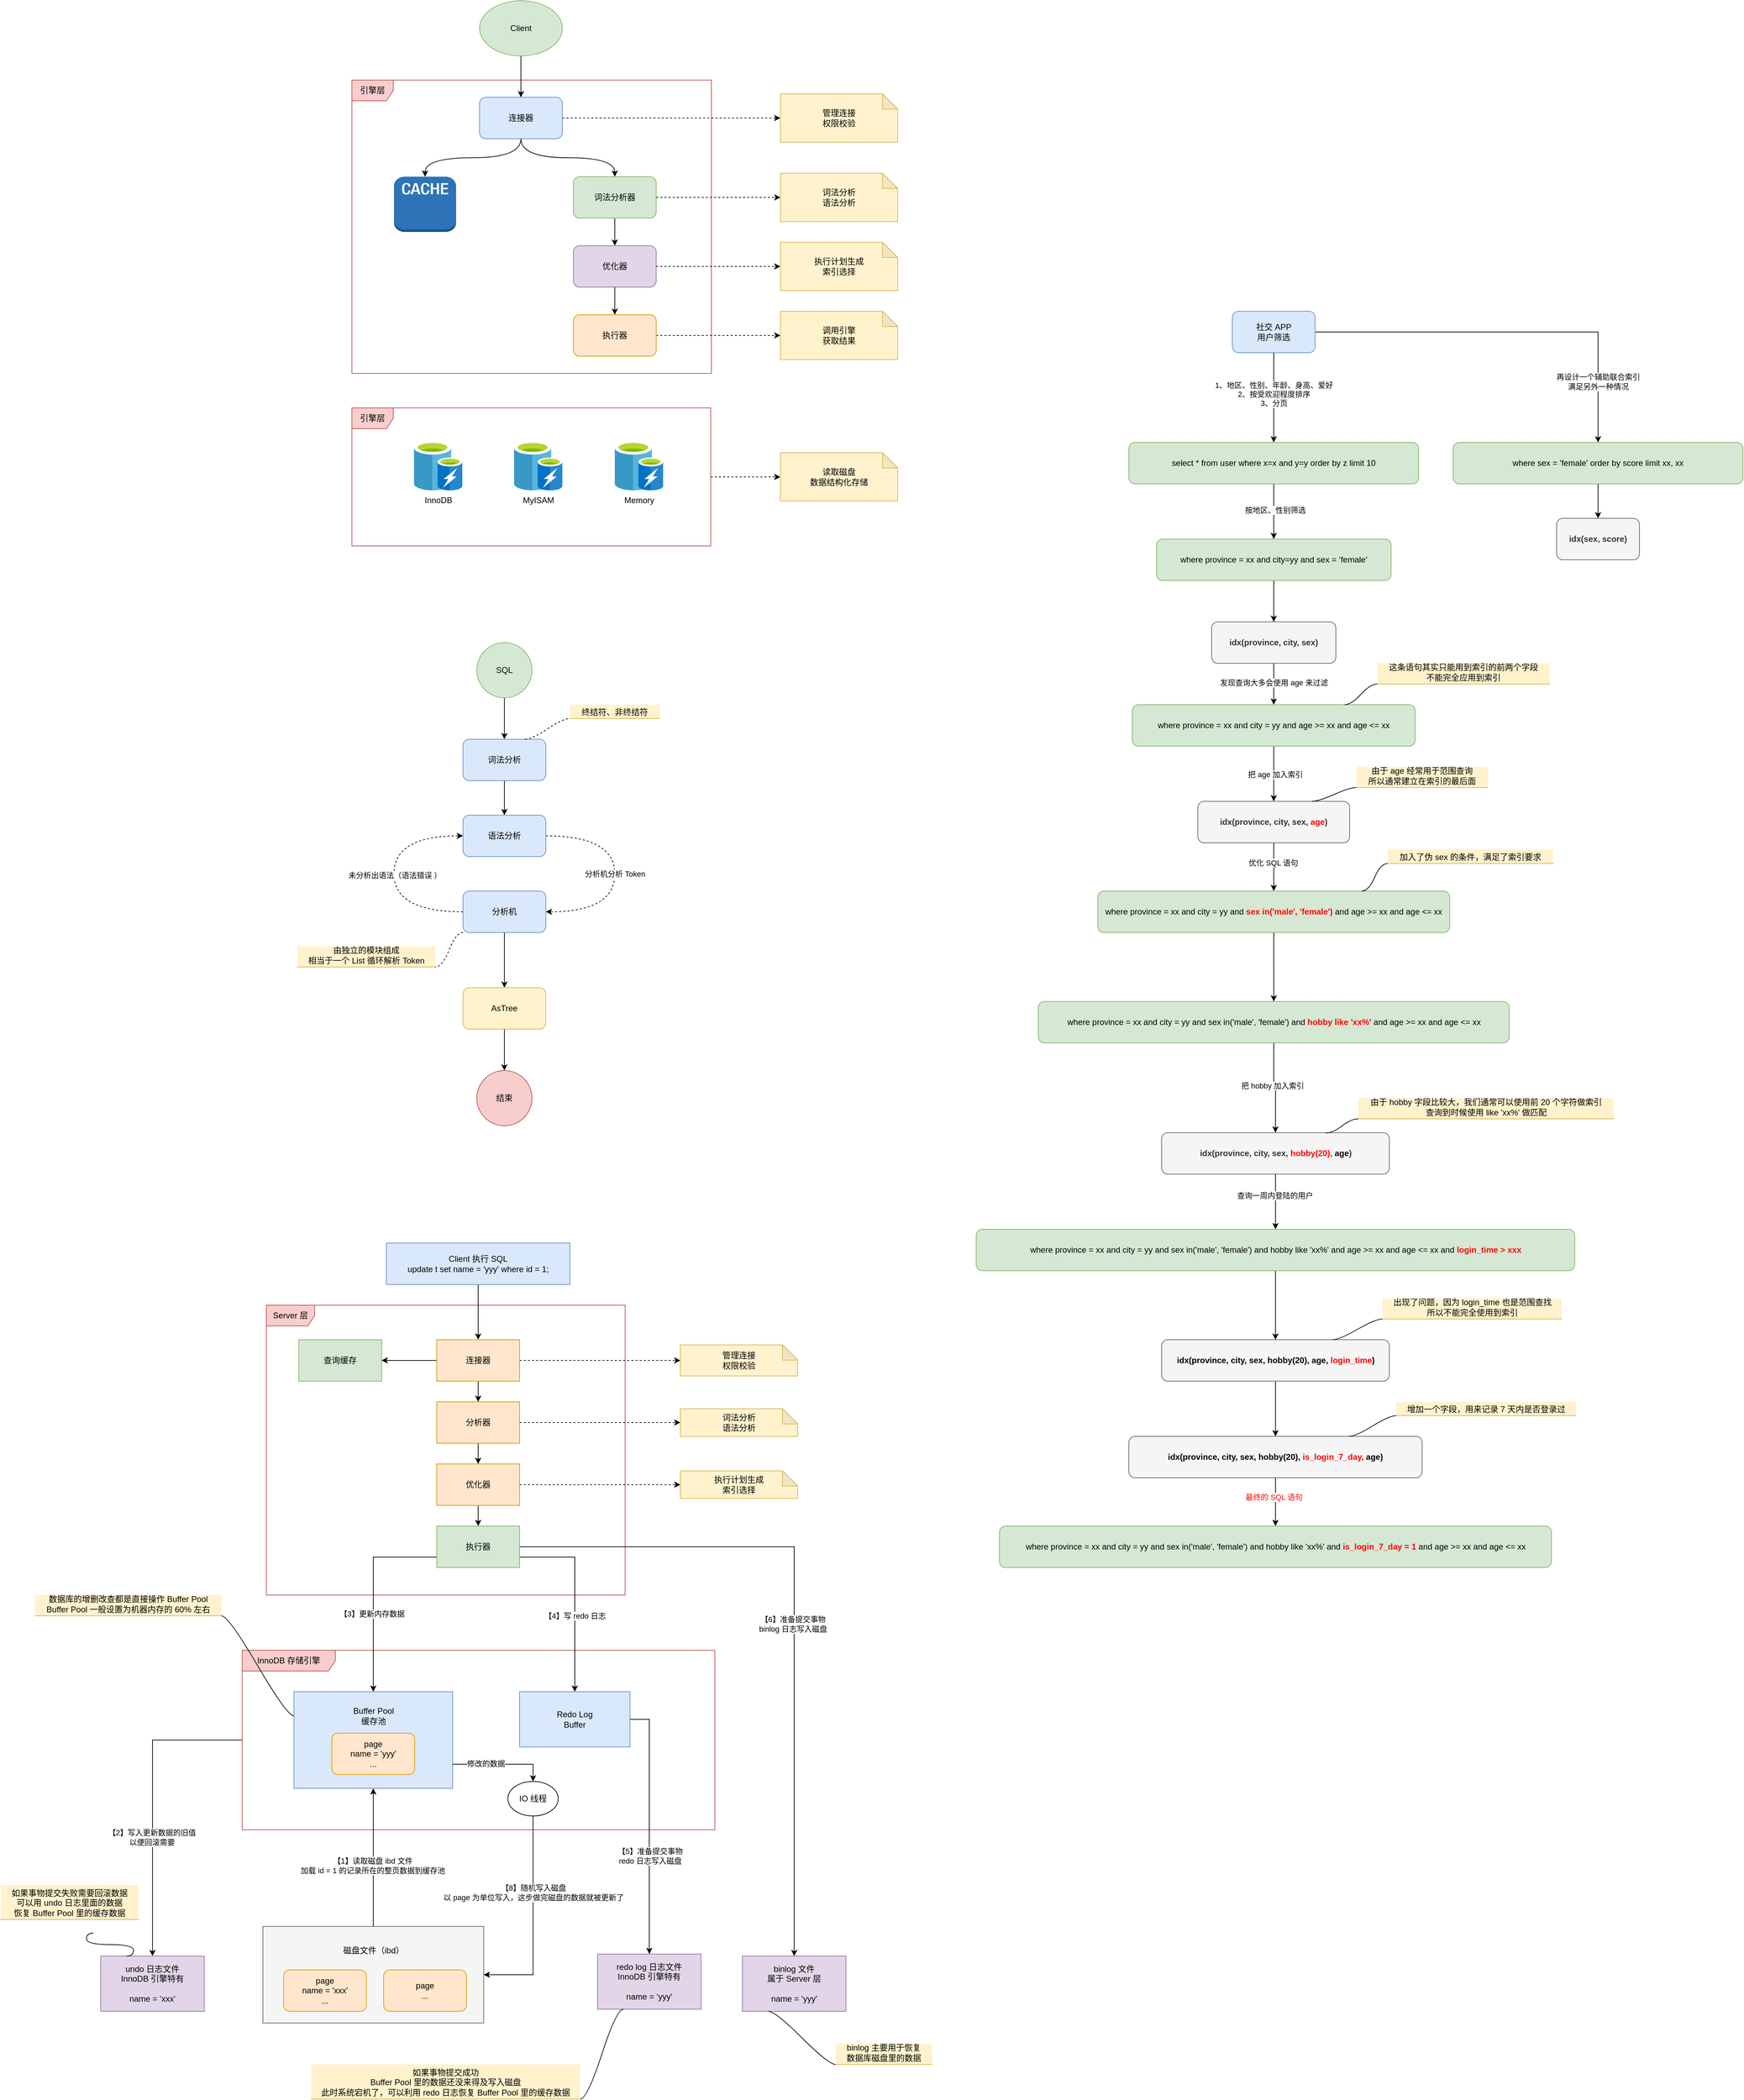 <mxfile version="18.1.1" type="github">
  <diagram id="MTFICx_JF3s-7LjDrI5j" name="Page-1">
    <mxGraphModel dx="2804" dy="1287" grid="1" gridSize="10" guides="1" tooltips="1" connect="1" arrows="1" fold="1" page="1" pageScale="1" pageWidth="827" pageHeight="1169" math="0" shadow="0">
      <root>
        <mxCell id="0" />
        <mxCell id="1" parent="0" />
        <mxCell id="FJIHUCayccTJmZpPxnte-59" style="edgeStyle=orthogonalEdgeStyle;rounded=0;orthogonalLoop=1;jettySize=auto;html=1;entryX=0.5;entryY=0;entryDx=0;entryDy=0;" edge="1" parent="1" source="FJIHUCayccTJmZpPxnte-26" target="FJIHUCayccTJmZpPxnte-58">
          <mxGeometry relative="1" as="geometry" />
        </mxCell>
        <mxCell id="FJIHUCayccTJmZpPxnte-63" value="【2】写入更新数据的旧值&lt;br&gt;以便回滚需要" style="edgeLabel;html=1;align=center;verticalAlign=middle;resizable=0;points=[];" vertex="1" connectable="0" parent="FJIHUCayccTJmZpPxnte-59">
          <mxGeometry x="0.224" y="-1" relative="1" as="geometry">
            <mxPoint as="offset" />
          </mxGeometry>
        </mxCell>
        <mxCell id="FJIHUCayccTJmZpPxnte-26" value="InnoDB 存储引擎" style="shape=umlFrame;whiteSpace=wrap;html=1;fillColor=#f8cecc;strokeColor=#b85450;swimlaneFillColor=default;width=135;height=30;" vertex="1" parent="1">
          <mxGeometry x="10" y="2460" width="685" height="260" as="geometry" />
        </mxCell>
        <mxCell id="FJIHUCayccTJmZpPxnte-12" value="Server 层" style="shape=umlFrame;whiteSpace=wrap;html=1;fillColor=#f8cecc;strokeColor=#b85450;swimlaneFillColor=default;width=70;height=30;" vertex="1" parent="1">
          <mxGeometry x="45" y="1960" width="520" height="420" as="geometry" />
        </mxCell>
        <mxCell id="ztKS8xKdU01Fj72BsQWo-20" value="引擎层" style="shape=umlFrame;whiteSpace=wrap;html=1;fillColor=#f8cecc;strokeColor=#b85450;swimlaneFillColor=default;" parent="1" vertex="1">
          <mxGeometry x="169" y="185" width="521" height="425" as="geometry" />
        </mxCell>
        <mxCell id="ztKS8xKdU01Fj72BsQWo-30" value="" style="edgeStyle=orthogonalEdgeStyle;curved=1;rounded=0;orthogonalLoop=1;jettySize=auto;html=1;dashed=1;" parent="1" source="ztKS8xKdU01Fj72BsQWo-19" target="ztKS8xKdU01Fj72BsQWo-29" edge="1">
          <mxGeometry relative="1" as="geometry" />
        </mxCell>
        <mxCell id="ztKS8xKdU01Fj72BsQWo-19" value="引擎层" style="shape=umlFrame;whiteSpace=wrap;html=1;fillColor=#f8cecc;strokeColor=#b85450;swimlaneFillColor=default;" parent="1" vertex="1">
          <mxGeometry x="169" y="660" width="520" height="200" as="geometry" />
        </mxCell>
        <mxCell id="ztKS8xKdU01Fj72BsQWo-11" style="edgeStyle=orthogonalEdgeStyle;curved=1;rounded=0;orthogonalLoop=1;jettySize=auto;html=1;exitX=0.5;exitY=1;exitDx=0;exitDy=0;entryX=0.5;entryY=0;entryDx=0;entryDy=0;" parent="1" source="ztKS8xKdU01Fj72BsQWo-1" target="ztKS8xKdU01Fj72BsQWo-10" edge="1">
          <mxGeometry relative="1" as="geometry" />
        </mxCell>
        <mxCell id="ztKS8xKdU01Fj72BsQWo-1" value="Client" style="ellipse;whiteSpace=wrap;html=1;fillColor=#d5e8d4;strokeColor=#82b366;" parent="1" vertex="1">
          <mxGeometry x="354" y="70" width="120" height="80" as="geometry" />
        </mxCell>
        <mxCell id="ztKS8xKdU01Fj72BsQWo-2" value="" style="outlineConnect=0;dashed=0;verticalLabelPosition=bottom;verticalAlign=top;align=center;html=1;shape=mxgraph.aws3.cache_node;fillColor=#2E73B8;gradientColor=none;" parent="1" vertex="1">
          <mxGeometry x="230" y="325" width="90" height="80" as="geometry" />
        </mxCell>
        <mxCell id="ztKS8xKdU01Fj72BsQWo-8" style="edgeStyle=orthogonalEdgeStyle;curved=1;rounded=0;orthogonalLoop=1;jettySize=auto;html=1;exitX=0.5;exitY=1;exitDx=0;exitDy=0;" parent="1" source="ztKS8xKdU01Fj72BsQWo-4" target="ztKS8xKdU01Fj72BsQWo-5" edge="1">
          <mxGeometry relative="1" as="geometry" />
        </mxCell>
        <mxCell id="ztKS8xKdU01Fj72BsQWo-24" style="edgeStyle=orthogonalEdgeStyle;curved=1;rounded=0;orthogonalLoop=1;jettySize=auto;html=1;exitX=1;exitY=0.5;exitDx=0;exitDy=0;dashed=1;" parent="1" source="ztKS8xKdU01Fj72BsQWo-4" target="ztKS8xKdU01Fj72BsQWo-23" edge="1">
          <mxGeometry relative="1" as="geometry" />
        </mxCell>
        <mxCell id="ztKS8xKdU01Fj72BsQWo-4" value="词法分析器" style="rounded=1;whiteSpace=wrap;html=1;fillColor=#d5e8d4;strokeColor=#82b366;" parent="1" vertex="1">
          <mxGeometry x="490" y="325" width="120" height="60" as="geometry" />
        </mxCell>
        <mxCell id="ztKS8xKdU01Fj72BsQWo-9" style="edgeStyle=orthogonalEdgeStyle;curved=1;rounded=0;orthogonalLoop=1;jettySize=auto;html=1;exitX=0.5;exitY=1;exitDx=0;exitDy=0;" parent="1" source="ztKS8xKdU01Fj72BsQWo-5" target="ztKS8xKdU01Fj72BsQWo-6" edge="1">
          <mxGeometry relative="1" as="geometry" />
        </mxCell>
        <mxCell id="ztKS8xKdU01Fj72BsQWo-26" style="edgeStyle=orthogonalEdgeStyle;curved=1;rounded=0;orthogonalLoop=1;jettySize=auto;html=1;exitX=1;exitY=0.5;exitDx=0;exitDy=0;dashed=1;" parent="1" source="ztKS8xKdU01Fj72BsQWo-5" target="ztKS8xKdU01Fj72BsQWo-25" edge="1">
          <mxGeometry relative="1" as="geometry" />
        </mxCell>
        <mxCell id="ztKS8xKdU01Fj72BsQWo-5" value="优化器" style="rounded=1;whiteSpace=wrap;html=1;fillColor=#e1d5e7;strokeColor=#9673a6;" parent="1" vertex="1">
          <mxGeometry x="490" y="425" width="120" height="60" as="geometry" />
        </mxCell>
        <mxCell id="ztKS8xKdU01Fj72BsQWo-28" style="edgeStyle=orthogonalEdgeStyle;curved=1;rounded=0;orthogonalLoop=1;jettySize=auto;html=1;exitX=1;exitY=0.5;exitDx=0;exitDy=0;entryX=0;entryY=0.5;entryDx=0;entryDy=0;entryPerimeter=0;dashed=1;" parent="1" source="ztKS8xKdU01Fj72BsQWo-6" target="ztKS8xKdU01Fj72BsQWo-27" edge="1">
          <mxGeometry relative="1" as="geometry" />
        </mxCell>
        <mxCell id="ztKS8xKdU01Fj72BsQWo-6" value="执行器" style="rounded=1;whiteSpace=wrap;html=1;fillColor=#ffe6cc;strokeColor=#d79b00;" parent="1" vertex="1">
          <mxGeometry x="490" y="525" width="120" height="60" as="geometry" />
        </mxCell>
        <mxCell id="ztKS8xKdU01Fj72BsQWo-12" style="edgeStyle=orthogonalEdgeStyle;curved=1;rounded=0;orthogonalLoop=1;jettySize=auto;html=1;exitX=0.5;exitY=1;exitDx=0;exitDy=0;" parent="1" source="ztKS8xKdU01Fj72BsQWo-10" target="ztKS8xKdU01Fj72BsQWo-2" edge="1">
          <mxGeometry relative="1" as="geometry" />
        </mxCell>
        <mxCell id="ztKS8xKdU01Fj72BsQWo-13" style="edgeStyle=orthogonalEdgeStyle;curved=1;rounded=0;orthogonalLoop=1;jettySize=auto;html=1;exitX=0.5;exitY=1;exitDx=0;exitDy=0;" parent="1" source="ztKS8xKdU01Fj72BsQWo-10" target="ztKS8xKdU01Fj72BsQWo-4" edge="1">
          <mxGeometry relative="1" as="geometry" />
        </mxCell>
        <mxCell id="ztKS8xKdU01Fj72BsQWo-22" style="edgeStyle=orthogonalEdgeStyle;curved=1;rounded=0;orthogonalLoop=1;jettySize=auto;html=1;exitX=1;exitY=0.5;exitDx=0;exitDy=0;entryX=0;entryY=0.5;entryDx=0;entryDy=0;entryPerimeter=0;dashed=1;" parent="1" source="ztKS8xKdU01Fj72BsQWo-10" target="ztKS8xKdU01Fj72BsQWo-21" edge="1">
          <mxGeometry relative="1" as="geometry" />
        </mxCell>
        <mxCell id="ztKS8xKdU01Fj72BsQWo-10" value="连接器" style="rounded=1;whiteSpace=wrap;html=1;fillColor=#dae8fc;strokeColor=#6c8ebf;" parent="1" vertex="1">
          <mxGeometry x="354" y="210" width="120" height="60" as="geometry" />
        </mxCell>
        <mxCell id="ztKS8xKdU01Fj72BsQWo-14" value="InnoDB" style="sketch=0;aspect=fixed;html=1;points=[];align=center;image;fontSize=12;image=img/lib/mscae/Cache_including_Redis.svg;" parent="1" vertex="1">
          <mxGeometry x="259" y="710" width="70" height="70" as="geometry" />
        </mxCell>
        <mxCell id="ztKS8xKdU01Fj72BsQWo-15" value="MyISAM" style="sketch=0;aspect=fixed;html=1;points=[];align=center;image;fontSize=12;image=img/lib/mscae/Cache_including_Redis.svg;" parent="1" vertex="1">
          <mxGeometry x="404" y="710" width="70" height="70" as="geometry" />
        </mxCell>
        <mxCell id="ztKS8xKdU01Fj72BsQWo-18" value="Memory" style="sketch=0;aspect=fixed;html=1;points=[];align=center;image;fontSize=12;image=img/lib/mscae/Cache_including_Redis.svg;" parent="1" vertex="1">
          <mxGeometry x="550" y="710" width="70" height="70" as="geometry" />
        </mxCell>
        <mxCell id="ztKS8xKdU01Fj72BsQWo-21" value="管理连接&lt;br&gt;权限校验" style="shape=note;whiteSpace=wrap;html=1;backgroundOutline=1;darkOpacity=0.05;fillColor=#fff2cc;strokeColor=#d6b656;size=22;" parent="1" vertex="1">
          <mxGeometry x="790" y="205" width="170" height="70" as="geometry" />
        </mxCell>
        <mxCell id="ztKS8xKdU01Fj72BsQWo-23" value="词法分析&lt;br&gt;语法分析" style="shape=note;whiteSpace=wrap;html=1;backgroundOutline=1;darkOpacity=0.05;fillColor=#fff2cc;strokeColor=#d6b656;size=22;" parent="1" vertex="1">
          <mxGeometry x="790" y="320" width="170" height="70" as="geometry" />
        </mxCell>
        <mxCell id="ztKS8xKdU01Fj72BsQWo-25" value="执行计划生成&lt;br&gt;索引选择" style="shape=note;whiteSpace=wrap;html=1;backgroundOutline=1;darkOpacity=0.05;fillColor=#fff2cc;strokeColor=#d6b656;size=22;" parent="1" vertex="1">
          <mxGeometry x="790" y="420" width="170" height="70" as="geometry" />
        </mxCell>
        <mxCell id="ztKS8xKdU01Fj72BsQWo-27" value="调用引擎&lt;br&gt;获取结果" style="shape=note;whiteSpace=wrap;html=1;backgroundOutline=1;darkOpacity=0.05;fillColor=#fff2cc;strokeColor=#d6b656;size=22;" parent="1" vertex="1">
          <mxGeometry x="790" y="520" width="170" height="70" as="geometry" />
        </mxCell>
        <mxCell id="ztKS8xKdU01Fj72BsQWo-29" value="读取磁盘&lt;br&gt;数据结构化存储" style="shape=note;whiteSpace=wrap;html=1;backgroundOutline=1;darkOpacity=0.05;fillColor=#fff2cc;strokeColor=#d6b656;size=22;" parent="1" vertex="1">
          <mxGeometry x="790" y="725" width="170" height="70" as="geometry" />
        </mxCell>
        <mxCell id="ztKS8xKdU01Fj72BsQWo-33" style="edgeStyle=orthogonalEdgeStyle;curved=1;rounded=0;orthogonalLoop=1;jettySize=auto;html=1;exitX=0.5;exitY=1;exitDx=0;exitDy=0;entryX=0.5;entryY=0;entryDx=0;entryDy=0;" parent="1" source="ztKS8xKdU01Fj72BsQWo-31" target="ztKS8xKdU01Fj72BsQWo-32" edge="1">
          <mxGeometry relative="1" as="geometry" />
        </mxCell>
        <mxCell id="ztKS8xKdU01Fj72BsQWo-31" value="SQL" style="ellipse;whiteSpace=wrap;html=1;aspect=fixed;fillColor=#d5e8d4;strokeColor=#82b366;" parent="1" vertex="1">
          <mxGeometry x="350" y="1000" width="80" height="80" as="geometry" />
        </mxCell>
        <mxCell id="ztKS8xKdU01Fj72BsQWo-35" value="" style="edgeStyle=orthogonalEdgeStyle;curved=1;rounded=0;orthogonalLoop=1;jettySize=auto;html=1;" parent="1" source="ztKS8xKdU01Fj72BsQWo-32" target="ztKS8xKdU01Fj72BsQWo-34" edge="1">
          <mxGeometry relative="1" as="geometry" />
        </mxCell>
        <mxCell id="ztKS8xKdU01Fj72BsQWo-32" value="词法分析" style="rounded=1;whiteSpace=wrap;html=1;fillColor=#dae8fc;strokeColor=#6c8ebf;" parent="1" vertex="1">
          <mxGeometry x="330" y="1140" width="120" height="60" as="geometry" />
        </mxCell>
        <mxCell id="ztKS8xKdU01Fj72BsQWo-42" style="edgeStyle=orthogonalEdgeStyle;curved=1;rounded=0;orthogonalLoop=1;jettySize=auto;html=1;exitX=1;exitY=0.5;exitDx=0;exitDy=0;entryX=1;entryY=0.5;entryDx=0;entryDy=0;dashed=1;" parent="1" source="ztKS8xKdU01Fj72BsQWo-34" target="ztKS8xKdU01Fj72BsQWo-36" edge="1">
          <mxGeometry relative="1" as="geometry">
            <Array as="points">
              <mxPoint x="550" y="1280" />
              <mxPoint x="550" y="1390" />
            </Array>
          </mxGeometry>
        </mxCell>
        <mxCell id="ztKS8xKdU01Fj72BsQWo-43" value="分析机分析 Token" style="edgeLabel;html=1;align=center;verticalAlign=middle;resizable=0;points=[];" parent="ztKS8xKdU01Fj72BsQWo-42" vertex="1" connectable="0">
          <mxGeometry x="-0.009" relative="1" as="geometry">
            <mxPoint y="1" as="offset" />
          </mxGeometry>
        </mxCell>
        <mxCell id="ztKS8xKdU01Fj72BsQWo-34" value="语法分析" style="whiteSpace=wrap;html=1;rounded=1;fillColor=#dae8fc;strokeColor=#6c8ebf;" parent="1" vertex="1">
          <mxGeometry x="330" y="1250" width="120" height="60" as="geometry" />
        </mxCell>
        <mxCell id="ztKS8xKdU01Fj72BsQWo-39" value="" style="edgeStyle=orthogonalEdgeStyle;curved=1;rounded=0;orthogonalLoop=1;jettySize=auto;html=1;" parent="1" source="ztKS8xKdU01Fj72BsQWo-36" target="ztKS8xKdU01Fj72BsQWo-38" edge="1">
          <mxGeometry relative="1" as="geometry" />
        </mxCell>
        <mxCell id="ztKS8xKdU01Fj72BsQWo-44" style="edgeStyle=orthogonalEdgeStyle;curved=1;rounded=0;orthogonalLoop=1;jettySize=auto;html=1;exitX=0;exitY=0.5;exitDx=0;exitDy=0;entryX=0;entryY=0.5;entryDx=0;entryDy=0;dashed=1;" parent="1" source="ztKS8xKdU01Fj72BsQWo-36" target="ztKS8xKdU01Fj72BsQWo-34" edge="1">
          <mxGeometry relative="1" as="geometry">
            <Array as="points">
              <mxPoint x="230" y="1390" />
              <mxPoint x="230" y="1280" />
            </Array>
          </mxGeometry>
        </mxCell>
        <mxCell id="ztKS8xKdU01Fj72BsQWo-45" value="未分析出语法（语法错误 ）" style="edgeLabel;html=1;align=center;verticalAlign=middle;resizable=0;points=[];" parent="ztKS8xKdU01Fj72BsQWo-44" vertex="1" connectable="0">
          <mxGeometry x="-0.003" y="-1" relative="1" as="geometry">
            <mxPoint y="1" as="offset" />
          </mxGeometry>
        </mxCell>
        <mxCell id="ztKS8xKdU01Fj72BsQWo-36" value="分析机" style="whiteSpace=wrap;html=1;rounded=1;fillColor=#dae8fc;strokeColor=#6c8ebf;" parent="1" vertex="1">
          <mxGeometry x="330" y="1360" width="120" height="60" as="geometry" />
        </mxCell>
        <mxCell id="ztKS8xKdU01Fj72BsQWo-41" style="edgeStyle=orthogonalEdgeStyle;curved=1;rounded=0;orthogonalLoop=1;jettySize=auto;html=1;exitX=0.5;exitY=1;exitDx=0;exitDy=0;" parent="1" source="ztKS8xKdU01Fj72BsQWo-38" target="ztKS8xKdU01Fj72BsQWo-40" edge="1">
          <mxGeometry relative="1" as="geometry" />
        </mxCell>
        <mxCell id="ztKS8xKdU01Fj72BsQWo-38" value="AsTree" style="whiteSpace=wrap;html=1;rounded=1;fillColor=#fff2cc;strokeColor=#d6b656;" parent="1" vertex="1">
          <mxGeometry x="330" y="1500" width="120" height="60" as="geometry" />
        </mxCell>
        <mxCell id="ztKS8xKdU01Fj72BsQWo-40" value="结束" style="ellipse;whiteSpace=wrap;html=1;aspect=fixed;fillColor=#f8cecc;strokeColor=#b85450;" parent="1" vertex="1">
          <mxGeometry x="350" y="1620" width="80" height="80" as="geometry" />
        </mxCell>
        <mxCell id="ztKS8xKdU01Fj72BsQWo-46" value="终结符、非终结符" style="whiteSpace=wrap;html=1;shape=partialRectangle;top=0;left=0;bottom=1;right=0;points=[[0,1],[1,1]];fillColor=#fff2cc;align=center;verticalAlign=bottom;routingCenterY=0.5;snapToPoint=1;recursiveResize=0;autosize=1;treeFolding=1;treeMoving=1;newEdgeStyle={&quot;edgeStyle&quot;:&quot;entityRelationEdgeStyle&quot;,&quot;startArrow&quot;:&quot;none&quot;,&quot;endArrow&quot;:&quot;none&quot;,&quot;segment&quot;:10,&quot;curved&quot;:1};strokeColor=#d6b656;" parent="1" vertex="1">
          <mxGeometry x="485" y="1090" width="130" height="20" as="geometry" />
        </mxCell>
        <mxCell id="ztKS8xKdU01Fj72BsQWo-47" value="" style="edgeStyle=entityRelationEdgeStyle;startArrow=none;endArrow=none;segment=10;curved=1;rounded=0;fontColor=#000000;dashed=1;exitX=0.75;exitY=0;exitDx=0;exitDy=0;" parent="1" source="ztKS8xKdU01Fj72BsQWo-32" target="ztKS8xKdU01Fj72BsQWo-46" edge="1">
          <mxGeometry relative="1" as="geometry">
            <mxPoint x="540" y="1180" as="sourcePoint" />
          </mxGeometry>
        </mxCell>
        <mxCell id="ztKS8xKdU01Fj72BsQWo-48" value="由独立的模块组成&lt;br&gt;相当于一个 List 循环解析 Token" style="whiteSpace=wrap;html=1;shape=partialRectangle;top=0;left=0;bottom=1;right=0;points=[[0,1],[1,1]];fillColor=#fff2cc;align=center;verticalAlign=bottom;routingCenterY=0.5;snapToPoint=1;recursiveResize=0;autosize=1;treeFolding=1;treeMoving=1;newEdgeStyle={&quot;edgeStyle&quot;:&quot;entityRelationEdgeStyle&quot;,&quot;startArrow&quot;:&quot;none&quot;,&quot;endArrow&quot;:&quot;none&quot;,&quot;segment&quot;:10,&quot;curved&quot;:1};strokeColor=#d6b656;" parent="1" vertex="1">
          <mxGeometry x="90" y="1440" width="200" height="30" as="geometry" />
        </mxCell>
        <mxCell id="ztKS8xKdU01Fj72BsQWo-49" value="" style="edgeStyle=entityRelationEdgeStyle;startArrow=none;endArrow=none;segment=10;curved=1;rounded=0;fontColor=#000000;dashed=1;exitX=0;exitY=1;exitDx=0;exitDy=0;" parent="1" source="ztKS8xKdU01Fj72BsQWo-36" target="ztKS8xKdU01Fj72BsQWo-48" edge="1">
          <mxGeometry relative="1" as="geometry">
            <mxPoint x="110" y="1470" as="sourcePoint" />
          </mxGeometry>
        </mxCell>
        <mxCell id="zfDDjMkD-GZpdLnreVfR-3" value="" style="edgeStyle=orthogonalEdgeStyle;rounded=0;orthogonalLoop=1;jettySize=auto;html=1;" parent="1" source="zfDDjMkD-GZpdLnreVfR-1" target="zfDDjMkD-GZpdLnreVfR-2" edge="1">
          <mxGeometry relative="1" as="geometry" />
        </mxCell>
        <mxCell id="zfDDjMkD-GZpdLnreVfR-4" value="1、地区、性别、年龄、身高、爱好&lt;br&gt;2、按受欢迎程度排序&lt;br&gt;3、分页" style="edgeLabel;html=1;align=center;verticalAlign=middle;resizable=0;points=[];" parent="zfDDjMkD-GZpdLnreVfR-3" vertex="1" connectable="0">
          <mxGeometry x="-0.377" y="1" relative="1" as="geometry">
            <mxPoint x="-1" y="19" as="offset" />
          </mxGeometry>
        </mxCell>
        <mxCell id="zfDDjMkD-GZpdLnreVfR-9" style="edgeStyle=orthogonalEdgeStyle;rounded=0;orthogonalLoop=1;jettySize=auto;html=1;exitX=1;exitY=0.5;exitDx=0;exitDy=0;entryX=0.5;entryY=0;entryDx=0;entryDy=0;" parent="1" source="zfDDjMkD-GZpdLnreVfR-1" target="zfDDjMkD-GZpdLnreVfR-8" edge="1">
          <mxGeometry relative="1" as="geometry" />
        </mxCell>
        <mxCell id="zfDDjMkD-GZpdLnreVfR-10" value="再设计一个辅助联合索引&lt;br&gt;满足另外一种情况" style="edgeLabel;html=1;align=center;verticalAlign=middle;resizable=0;points=[];" parent="zfDDjMkD-GZpdLnreVfR-9" vertex="1" connectable="0">
          <mxGeometry x="0.691" relative="1" as="geometry">
            <mxPoint as="offset" />
          </mxGeometry>
        </mxCell>
        <mxCell id="zfDDjMkD-GZpdLnreVfR-1" value="社交 APP&lt;br&gt;用户筛选" style="rounded=1;whiteSpace=wrap;html=1;fillColor=#dae8fc;strokeColor=#6c8ebf;" parent="1" vertex="1">
          <mxGeometry x="1445" y="520" width="120" height="60" as="geometry" />
        </mxCell>
        <mxCell id="zfDDjMkD-GZpdLnreVfR-6" value="" style="edgeStyle=orthogonalEdgeStyle;rounded=0;orthogonalLoop=1;jettySize=auto;html=1;" parent="1" source="zfDDjMkD-GZpdLnreVfR-2" target="zfDDjMkD-GZpdLnreVfR-5" edge="1">
          <mxGeometry relative="1" as="geometry" />
        </mxCell>
        <mxCell id="zfDDjMkD-GZpdLnreVfR-7" value="按地区、性别筛选" style="edgeLabel;html=1;align=center;verticalAlign=middle;resizable=0;points=[];" parent="zfDDjMkD-GZpdLnreVfR-6" vertex="1" connectable="0">
          <mxGeometry x="-0.05" y="2" relative="1" as="geometry">
            <mxPoint as="offset" />
          </mxGeometry>
        </mxCell>
        <mxCell id="zfDDjMkD-GZpdLnreVfR-2" value="select * from user where x=x and y=y order by z limit 10" style="whiteSpace=wrap;html=1;rounded=1;fillColor=#d5e8d4;strokeColor=#82b366;" parent="1" vertex="1">
          <mxGeometry x="1295" y="710" width="420" height="60" as="geometry" />
        </mxCell>
        <mxCell id="zfDDjMkD-GZpdLnreVfR-14" value="" style="edgeStyle=orthogonalEdgeStyle;rounded=0;orthogonalLoop=1;jettySize=auto;html=1;" parent="1" source="zfDDjMkD-GZpdLnreVfR-5" target="zfDDjMkD-GZpdLnreVfR-13" edge="1">
          <mxGeometry relative="1" as="geometry" />
        </mxCell>
        <mxCell id="zfDDjMkD-GZpdLnreVfR-5" value="where province = xx and city=yy and sex = ‘female&#39;" style="whiteSpace=wrap;html=1;rounded=1;fillColor=#d5e8d4;strokeColor=#82b366;" parent="1" vertex="1">
          <mxGeometry x="1335" y="850" width="340" height="60" as="geometry" />
        </mxCell>
        <mxCell id="zfDDjMkD-GZpdLnreVfR-12" value="" style="edgeStyle=orthogonalEdgeStyle;rounded=0;orthogonalLoop=1;jettySize=auto;html=1;" parent="1" source="zfDDjMkD-GZpdLnreVfR-8" target="zfDDjMkD-GZpdLnreVfR-11" edge="1">
          <mxGeometry relative="1" as="geometry" />
        </mxCell>
        <mxCell id="zfDDjMkD-GZpdLnreVfR-8" value="where sex = &#39;female&#39; order by score limit xx, xx" style="whiteSpace=wrap;html=1;rounded=1;fillColor=#d5e8d4;strokeColor=#82b366;" parent="1" vertex="1">
          <mxGeometry x="1765" y="710" width="420" height="60" as="geometry" />
        </mxCell>
        <mxCell id="zfDDjMkD-GZpdLnreVfR-11" value="idx(sex, score)" style="whiteSpace=wrap;html=1;rounded=1;fillColor=#f5f5f5;strokeColor=#666666;fontStyle=1;fontColor=#333333;" parent="1" vertex="1">
          <mxGeometry x="1915" y="820" width="120" height="60" as="geometry" />
        </mxCell>
        <mxCell id="zfDDjMkD-GZpdLnreVfR-16" value="" style="edgeStyle=orthogonalEdgeStyle;rounded=0;orthogonalLoop=1;jettySize=auto;html=1;" parent="1" source="zfDDjMkD-GZpdLnreVfR-13" target="zfDDjMkD-GZpdLnreVfR-15" edge="1">
          <mxGeometry relative="1" as="geometry" />
        </mxCell>
        <mxCell id="zfDDjMkD-GZpdLnreVfR-27" value="发现查询大多会使用 age 来过滤" style="edgeLabel;html=1;align=center;verticalAlign=middle;resizable=0;points=[];fontColor=#000000;" parent="zfDDjMkD-GZpdLnreVfR-16" vertex="1" connectable="0">
          <mxGeometry x="-0.117" relative="1" as="geometry">
            <mxPoint y="1" as="offset" />
          </mxGeometry>
        </mxCell>
        <mxCell id="zfDDjMkD-GZpdLnreVfR-13" value="idx(province, city, sex)" style="whiteSpace=wrap;html=1;rounded=1;fillColor=#f5f5f5;strokeColor=#666666;fontStyle=1;fontColor=#333333;" parent="1" vertex="1">
          <mxGeometry x="1415" y="970" width="180" height="60" as="geometry" />
        </mxCell>
        <mxCell id="zfDDjMkD-GZpdLnreVfR-18" value="" style="edgeStyle=orthogonalEdgeStyle;rounded=0;orthogonalLoop=1;jettySize=auto;html=1;" parent="1" source="zfDDjMkD-GZpdLnreVfR-15" target="zfDDjMkD-GZpdLnreVfR-17" edge="1">
          <mxGeometry relative="1" as="geometry" />
        </mxCell>
        <mxCell id="zfDDjMkD-GZpdLnreVfR-19" value="把 age 加入索引" style="edgeLabel;html=1;align=center;verticalAlign=middle;resizable=0;points=[];" parent="zfDDjMkD-GZpdLnreVfR-18" vertex="1" connectable="0">
          <mxGeometry x="0.014" y="2" relative="1" as="geometry">
            <mxPoint as="offset" />
          </mxGeometry>
        </mxCell>
        <mxCell id="zfDDjMkD-GZpdLnreVfR-15" value="where province = xx and city = yy and age &amp;gt;= xx and age &amp;lt;= xx" style="whiteSpace=wrap;html=1;rounded=1;fillColor=#d5e8d4;strokeColor=#82b366;" parent="1" vertex="1">
          <mxGeometry x="1300" y="1090" width="410" height="60" as="geometry" />
        </mxCell>
        <mxCell id="zfDDjMkD-GZpdLnreVfR-21" value="" style="edgeStyle=orthogonalEdgeStyle;rounded=0;orthogonalLoop=1;jettySize=auto;html=1;" parent="1" source="zfDDjMkD-GZpdLnreVfR-17" target="zfDDjMkD-GZpdLnreVfR-20" edge="1">
          <mxGeometry relative="1" as="geometry" />
        </mxCell>
        <mxCell id="zfDDjMkD-GZpdLnreVfR-24" value="优化 SQL 语句" style="edgeLabel;html=1;align=center;verticalAlign=middle;resizable=0;points=[];fontColor=#000000;" parent="zfDDjMkD-GZpdLnreVfR-21" vertex="1" connectable="0">
          <mxGeometry x="-0.171" y="-1" relative="1" as="geometry">
            <mxPoint as="offset" />
          </mxGeometry>
        </mxCell>
        <mxCell id="zfDDjMkD-GZpdLnreVfR-17" value="&lt;span style=&quot;font-weight: 700;&quot;&gt;idx(province, city, sex, &lt;font color=&quot;#ff0000&quot;&gt;age&lt;/font&gt;)&lt;/span&gt;" style="whiteSpace=wrap;html=1;fillColor=#f5f5f5;strokeColor=#666666;rounded=1;fontColor=#333333;" parent="1" vertex="1">
          <mxGeometry x="1395" y="1230" width="220" height="60" as="geometry" />
        </mxCell>
        <mxCell id="zfDDjMkD-GZpdLnreVfR-31" value="" style="edgeStyle=orthogonalEdgeStyle;rounded=0;orthogonalLoop=1;jettySize=auto;html=1;fontColor=#000000;exitX=0.5;exitY=1;exitDx=0;exitDy=0;" parent="1" source="zfDDjMkD-GZpdLnreVfR-49" target="zfDDjMkD-GZpdLnreVfR-30" edge="1">
          <mxGeometry relative="1" as="geometry">
            <mxPoint x="1507.5" y="1630" as="sourcePoint" />
          </mxGeometry>
        </mxCell>
        <mxCell id="zfDDjMkD-GZpdLnreVfR-32" value="把 hobby 加入索引" style="edgeLabel;html=1;align=center;verticalAlign=middle;resizable=0;points=[];fontColor=#000000;" parent="zfDDjMkD-GZpdLnreVfR-31" vertex="1" connectable="0">
          <mxGeometry x="-0.062" y="-2" relative="1" as="geometry">
            <mxPoint as="offset" />
          </mxGeometry>
        </mxCell>
        <mxCell id="zfDDjMkD-GZpdLnreVfR-50" value="" style="edgeStyle=orthogonalEdgeStyle;rounded=0;orthogonalLoop=1;jettySize=auto;html=1;fontColor=#FF0000;" parent="1" source="zfDDjMkD-GZpdLnreVfR-20" target="zfDDjMkD-GZpdLnreVfR-49" edge="1">
          <mxGeometry relative="1" as="geometry" />
        </mxCell>
        <mxCell id="zfDDjMkD-GZpdLnreVfR-20" value="where province = xx and city = yy and &lt;font color=&quot;#ff0000&quot;&gt;&lt;b&gt;sex in(&#39;male&#39;, &#39;female&#39;)&lt;/b&gt;&lt;/font&gt; and age &amp;gt;= xx and age &amp;lt;= xx" style="whiteSpace=wrap;html=1;fillColor=#d5e8d4;strokeColor=#82b366;rounded=1;" parent="1" vertex="1">
          <mxGeometry x="1250" y="1360" width="510" height="60" as="geometry" />
        </mxCell>
        <mxCell id="zfDDjMkD-GZpdLnreVfR-22" value="由于 age 经常用于范围查询&lt;br&gt;所以通常建立在索引的最后面" style="whiteSpace=wrap;html=1;shape=partialRectangle;top=0;left=0;bottom=1;right=0;points=[[0,1],[1,1]];fillColor=#fff2cc;align=center;verticalAlign=bottom;routingCenterY=0.5;snapToPoint=1;recursiveResize=0;autosize=1;treeFolding=1;treeMoving=1;newEdgeStyle={&quot;edgeStyle&quot;:&quot;entityRelationEdgeStyle&quot;,&quot;startArrow&quot;:&quot;none&quot;,&quot;endArrow&quot;:&quot;none&quot;,&quot;segment&quot;:10,&quot;curved&quot;:1};strokeColor=#d6b656;" parent="1" vertex="1">
          <mxGeometry x="1625" y="1180" width="190" height="30" as="geometry" />
        </mxCell>
        <mxCell id="zfDDjMkD-GZpdLnreVfR-23" value="" style="edgeStyle=entityRelationEdgeStyle;startArrow=none;endArrow=none;segment=10;curved=1;rounded=0;fontColor=#000000;exitX=0.75;exitY=0;exitDx=0;exitDy=0;" parent="1" source="zfDDjMkD-GZpdLnreVfR-17" target="zfDDjMkD-GZpdLnreVfR-22" edge="1">
          <mxGeometry relative="1" as="geometry">
            <mxPoint x="1735" y="1200" as="sourcePoint" />
          </mxGeometry>
        </mxCell>
        <mxCell id="zfDDjMkD-GZpdLnreVfR-25" value="加入了伪 sex 的条件，满足了索引要求" style="whiteSpace=wrap;html=1;shape=partialRectangle;top=0;left=0;bottom=1;right=0;points=[[0,1],[1,1]];fillColor=#fff2cc;align=center;verticalAlign=bottom;routingCenterY=0.5;snapToPoint=1;recursiveResize=0;autosize=1;treeFolding=1;treeMoving=1;newEdgeStyle={&quot;edgeStyle&quot;:&quot;entityRelationEdgeStyle&quot;,&quot;startArrow&quot;:&quot;none&quot;,&quot;endArrow&quot;:&quot;none&quot;,&quot;segment&quot;:10,&quot;curved&quot;:1};strokeColor=#d6b656;" parent="1" vertex="1">
          <mxGeometry x="1670" y="1300" width="240" height="20" as="geometry" />
        </mxCell>
        <mxCell id="zfDDjMkD-GZpdLnreVfR-26" value="" style="edgeStyle=entityRelationEdgeStyle;startArrow=none;endArrow=none;segment=10;curved=1;rounded=0;fontColor=#000000;exitX=0.75;exitY=0;exitDx=0;exitDy=0;" parent="1" source="zfDDjMkD-GZpdLnreVfR-20" target="zfDDjMkD-GZpdLnreVfR-25" edge="1">
          <mxGeometry relative="1" as="geometry">
            <mxPoint x="1715" y="1320" as="sourcePoint" />
          </mxGeometry>
        </mxCell>
        <mxCell id="zfDDjMkD-GZpdLnreVfR-28" value="这条语句其实只能用到索引的前两个字段&lt;br&gt;不能完全应用到索引" style="whiteSpace=wrap;html=1;shape=partialRectangle;top=0;left=0;bottom=1;right=0;points=[[0,1],[1,1]];fillColor=#fff2cc;align=center;verticalAlign=bottom;routingCenterY=0.5;snapToPoint=1;recursiveResize=0;autosize=1;treeFolding=1;treeMoving=1;newEdgeStyle={&quot;edgeStyle&quot;:&quot;entityRelationEdgeStyle&quot;,&quot;startArrow&quot;:&quot;none&quot;,&quot;endArrow&quot;:&quot;none&quot;,&quot;segment&quot;:10,&quot;curved&quot;:1};strokeColor=#d6b656;" parent="1" vertex="1">
          <mxGeometry x="1655" y="1030" width="250" height="30" as="geometry" />
        </mxCell>
        <mxCell id="zfDDjMkD-GZpdLnreVfR-29" value="" style="edgeStyle=entityRelationEdgeStyle;startArrow=none;endArrow=none;segment=10;curved=1;rounded=0;fontColor=#000000;exitX=0.75;exitY=0;exitDx=0;exitDy=0;" parent="1" source="zfDDjMkD-GZpdLnreVfR-15" target="zfDDjMkD-GZpdLnreVfR-28" edge="1">
          <mxGeometry relative="1" as="geometry">
            <mxPoint x="1705" y="1050" as="sourcePoint" />
          </mxGeometry>
        </mxCell>
        <mxCell id="zfDDjMkD-GZpdLnreVfR-36" value="" style="edgeStyle=orthogonalEdgeStyle;rounded=0;orthogonalLoop=1;jettySize=auto;html=1;fontColor=#000000;" parent="1" source="zfDDjMkD-GZpdLnreVfR-30" target="zfDDjMkD-GZpdLnreVfR-35" edge="1">
          <mxGeometry relative="1" as="geometry" />
        </mxCell>
        <mxCell id="zfDDjMkD-GZpdLnreVfR-37" value="查询一周内登陆的用户&amp;nbsp;" style="edgeLabel;html=1;align=center;verticalAlign=middle;resizable=0;points=[];fontColor=#000000;" parent="zfDDjMkD-GZpdLnreVfR-36" vertex="1" connectable="0">
          <mxGeometry x="-0.237" relative="1" as="geometry">
            <mxPoint as="offset" />
          </mxGeometry>
        </mxCell>
        <mxCell id="zfDDjMkD-GZpdLnreVfR-30" value="&lt;span style=&quot;color: rgb(51, 51, 51); font-weight: 700;&quot;&gt;idx(province, city, sex,&lt;/span&gt;&lt;font color=&quot;#000000&quot;&gt;&lt;span style=&quot;font-weight: 700;&quot;&gt;&amp;nbsp;&lt;/span&gt;&lt;/font&gt;&lt;span style=&quot;color: rgb(255, 0, 0); font-weight: 700;&quot;&gt;hobby(20),&amp;nbsp;&lt;/span&gt;&lt;font color=&quot;#000000&quot;&gt;&lt;font style=&quot;font-weight: 700;&quot;&gt;age&lt;/font&gt;&lt;/font&gt;&lt;span style=&quot;color: rgb(51, 51, 51); font-weight: 700;&quot;&gt;)&lt;/span&gt;" style="whiteSpace=wrap;html=1;fillColor=#f5f5f5;strokeColor=#666666;rounded=1;fontColor=#333333;" parent="1" vertex="1">
          <mxGeometry x="1342.5" y="1710" width="330" height="60" as="geometry" />
        </mxCell>
        <mxCell id="zfDDjMkD-GZpdLnreVfR-33" value="由于 hobby 字段比较大，我们通常可以使用前 20 个字符做索引&lt;br&gt;查询到时候使用 like &#39;xx%&#39; 做匹配" style="whiteSpace=wrap;html=1;shape=partialRectangle;top=0;left=0;bottom=1;right=0;points=[[0,1],[1,1]];fillColor=#fff2cc;align=center;verticalAlign=bottom;routingCenterY=0.5;snapToPoint=1;recursiveResize=0;autosize=1;treeFolding=1;treeMoving=1;newEdgeStyle={&quot;edgeStyle&quot;:&quot;entityRelationEdgeStyle&quot;,&quot;startArrow&quot;:&quot;none&quot;,&quot;endArrow&quot;:&quot;none&quot;,&quot;segment&quot;:10,&quot;curved&quot;:1};strokeColor=#d6b656;" parent="1" vertex="1">
          <mxGeometry x="1627.5" y="1660" width="370" height="30" as="geometry" />
        </mxCell>
        <mxCell id="zfDDjMkD-GZpdLnreVfR-34" value="" style="edgeStyle=entityRelationEdgeStyle;startArrow=none;endArrow=none;segment=10;curved=1;rounded=0;fontColor=#000000;exitX=0.721;exitY=0.008;exitDx=0;exitDy=0;exitPerimeter=0;" parent="1" source="zfDDjMkD-GZpdLnreVfR-30" target="zfDDjMkD-GZpdLnreVfR-33" edge="1">
          <mxGeometry relative="1" as="geometry">
            <mxPoint x="1647.5" y="1700" as="sourcePoint" />
          </mxGeometry>
        </mxCell>
        <mxCell id="zfDDjMkD-GZpdLnreVfR-39" style="edgeStyle=orthogonalEdgeStyle;rounded=0;orthogonalLoop=1;jettySize=auto;html=1;exitX=0.5;exitY=1;exitDx=0;exitDy=0;fontColor=#000000;" parent="1" source="zfDDjMkD-GZpdLnreVfR-35" target="zfDDjMkD-GZpdLnreVfR-38" edge="1">
          <mxGeometry relative="1" as="geometry" />
        </mxCell>
        <mxCell id="zfDDjMkD-GZpdLnreVfR-35" value="&lt;font color=&quot;#000000&quot;&gt;where province = xx and city = yy and&amp;nbsp;sex in(&#39;male&#39;, &#39;female&#39;)&amp;nbsp;and hobby like &#39;xx%&#39; and age &amp;gt;= xx and age &amp;lt;= xx and &lt;/font&gt;&lt;b style=&quot;&quot;&gt;&lt;font color=&quot;#ff0000&quot;&gt;login_time &amp;gt; xxx&lt;/font&gt;&lt;/b&gt;" style="whiteSpace=wrap;html=1;fillColor=#d5e8d4;strokeColor=#82b366;rounded=1;" parent="1" vertex="1">
          <mxGeometry x="1073.75" y="1850" width="867.5" height="60" as="geometry" />
        </mxCell>
        <mxCell id="zfDDjMkD-GZpdLnreVfR-43" value="" style="edgeStyle=orthogonalEdgeStyle;rounded=0;orthogonalLoop=1;jettySize=auto;html=1;fontColor=#FF0000;" parent="1" source="zfDDjMkD-GZpdLnreVfR-38" target="zfDDjMkD-GZpdLnreVfR-42" edge="1">
          <mxGeometry relative="1" as="geometry" />
        </mxCell>
        <mxCell id="zfDDjMkD-GZpdLnreVfR-38" value="&lt;span style=&quot;color: rgb(0, 0, 0); font-weight: 700;&quot;&gt;idx(province, city, sex,&lt;/span&gt;&lt;span style=&quot;color: rgb(0, 0, 0); font-weight: 700;&quot;&gt;&amp;nbsp;&lt;/span&gt;&lt;span style=&quot;color: rgb(0, 0, 0); font-weight: 700;&quot;&gt;hobby(20),&amp;nbsp;&lt;/span&gt;&lt;font style=&quot;font-weight: 700;&quot;&gt;&lt;font color=&quot;#000000&quot;&gt;age, &lt;/font&gt;&lt;font color=&quot;#ff0000&quot;&gt;login_time&lt;/font&gt;&lt;/font&gt;&lt;span style=&quot;color: rgb(0, 0, 0); font-weight: 700;&quot;&gt;)&lt;/span&gt;" style="whiteSpace=wrap;html=1;fillColor=#f5f5f5;strokeColor=#666666;rounded=1;fontColor=#333333;" parent="1" vertex="1">
          <mxGeometry x="1342.5" y="2010" width="330" height="60" as="geometry" />
        </mxCell>
        <mxCell id="zfDDjMkD-GZpdLnreVfR-40" value="出现了问题，因为 login_time 也是范围查找&lt;br&gt;所以不能完全使用到索引" style="whiteSpace=wrap;html=1;shape=partialRectangle;top=0;left=0;bottom=1;right=0;points=[[0,1],[1,1]];fillColor=#fff2cc;align=center;verticalAlign=bottom;routingCenterY=0.5;snapToPoint=1;recursiveResize=0;autosize=1;treeFolding=1;treeMoving=1;newEdgeStyle={&quot;edgeStyle&quot;:&quot;entityRelationEdgeStyle&quot;,&quot;startArrow&quot;:&quot;none&quot;,&quot;endArrow&quot;:&quot;none&quot;,&quot;segment&quot;:10,&quot;curved&quot;:1};strokeColor=#d6b656;" parent="1" vertex="1">
          <mxGeometry x="1662.5" y="1950" width="260" height="30" as="geometry" />
        </mxCell>
        <mxCell id="zfDDjMkD-GZpdLnreVfR-41" value="" style="edgeStyle=entityRelationEdgeStyle;startArrow=none;endArrow=none;segment=10;curved=1;rounded=0;fontColor=#000000;exitX=0.75;exitY=0;exitDx=0;exitDy=0;" parent="1" source="zfDDjMkD-GZpdLnreVfR-38" target="zfDDjMkD-GZpdLnreVfR-40" edge="1">
          <mxGeometry relative="1" as="geometry">
            <mxPoint x="1722.5" y="1980" as="sourcePoint" />
          </mxGeometry>
        </mxCell>
        <mxCell id="zfDDjMkD-GZpdLnreVfR-47" value="" style="edgeStyle=orthogonalEdgeStyle;rounded=0;orthogonalLoop=1;jettySize=auto;html=1;fontColor=#FF0000;" parent="1" source="zfDDjMkD-GZpdLnreVfR-42" target="zfDDjMkD-GZpdLnreVfR-46" edge="1">
          <mxGeometry relative="1" as="geometry" />
        </mxCell>
        <mxCell id="zfDDjMkD-GZpdLnreVfR-48" value="最终的 SQL 语句" style="edgeLabel;html=1;align=center;verticalAlign=middle;resizable=0;points=[];fontColor=#FF0000;" parent="zfDDjMkD-GZpdLnreVfR-47" vertex="1" connectable="0">
          <mxGeometry x="-0.194" y="-3" relative="1" as="geometry">
            <mxPoint as="offset" />
          </mxGeometry>
        </mxCell>
        <mxCell id="zfDDjMkD-GZpdLnreVfR-42" value="&lt;span style=&quot;color: rgb(0, 0, 0); font-weight: 700;&quot;&gt;idx(province, city, sex,&lt;/span&gt;&lt;span style=&quot;color: rgb(0, 0, 0); font-weight: 700;&quot;&gt;&amp;nbsp;&lt;/span&gt;&lt;span style=&quot;color: rgb(0, 0, 0); font-weight: 700;&quot;&gt;hobby(20),&amp;nbsp;&lt;/span&gt;&lt;span style=&quot;color: rgb(255, 0, 0); font-weight: 700;&quot;&gt;is_login_7_day,&amp;nbsp;&lt;/span&gt;&lt;font style=&quot;font-weight: 700;&quot;&gt;&lt;font color=&quot;#000000&quot;&gt;age&lt;/font&gt;&lt;/font&gt;&lt;span style=&quot;color: rgb(0, 0, 0); font-weight: 700;&quot;&gt;)&lt;/span&gt;" style="whiteSpace=wrap;html=1;fillColor=#f5f5f5;strokeColor=#666666;fontColor=#333333;rounded=1;" parent="1" vertex="1">
          <mxGeometry x="1295" y="2150" width="425" height="60" as="geometry" />
        </mxCell>
        <mxCell id="zfDDjMkD-GZpdLnreVfR-44" value="增加一个字段，用来记录 7 天内是否登录过" style="whiteSpace=wrap;html=1;shape=partialRectangle;top=0;left=0;bottom=1;right=0;points=[[0,1],[1,1]];fillColor=#fff2cc;align=center;verticalAlign=bottom;routingCenterY=0.5;snapToPoint=1;recursiveResize=0;autosize=1;treeFolding=1;treeMoving=1;newEdgeStyle={&quot;edgeStyle&quot;:&quot;entityRelationEdgeStyle&quot;,&quot;startArrow&quot;:&quot;none&quot;,&quot;endArrow&quot;:&quot;none&quot;,&quot;segment&quot;:10,&quot;curved&quot;:1};strokeColor=#d6b656;" parent="1" vertex="1">
          <mxGeometry x="1682.5" y="2100" width="260" height="20" as="geometry" />
        </mxCell>
        <mxCell id="zfDDjMkD-GZpdLnreVfR-45" value="" style="edgeStyle=entityRelationEdgeStyle;startArrow=none;endArrow=none;segment=10;curved=1;rounded=0;fontColor=#000000;exitX=0.75;exitY=0;exitDx=0;exitDy=0;" parent="1" source="zfDDjMkD-GZpdLnreVfR-42" target="zfDDjMkD-GZpdLnreVfR-44" edge="1">
          <mxGeometry relative="1" as="geometry">
            <mxPoint x="1732.5" y="2120" as="sourcePoint" />
          </mxGeometry>
        </mxCell>
        <mxCell id="zfDDjMkD-GZpdLnreVfR-46" value="&lt;font style=&quot;color: rgb(0, 0, 0);&quot; color=&quot;#000000&quot;&gt;where province = xx and city = yy and&amp;nbsp;sex in(&#39;male&#39;, &#39;female&#39;)&amp;nbsp;&lt;/font&gt;and hobby like &#39;xx%&#39;&amp;nbsp;&lt;font style=&quot;&quot;&gt;and &lt;b style=&quot;&quot;&gt;&lt;font color=&quot;#ff0000&quot;&gt;is_login_7_day = 1&lt;/font&gt;&lt;/b&gt; and age &amp;gt;= xx and age &amp;lt;= xx&lt;/font&gt;" style="whiteSpace=wrap;html=1;fillColor=#d5e8d4;strokeColor=#82b366;rounded=1;" parent="1" vertex="1">
          <mxGeometry x="1107.5" y="2280" width="800" height="60" as="geometry" />
        </mxCell>
        <mxCell id="zfDDjMkD-GZpdLnreVfR-49" value="where province = xx and city = yy and&amp;nbsp;sex in(&#39;male&#39;, &#39;female&#39;)&amp;nbsp;and &lt;font color=&quot;#ff0000&quot;&gt;&lt;b&gt;hobby like &#39;xx%&#39; &lt;/b&gt;&lt;/font&gt;and age &amp;gt;= xx and age &amp;lt;= xx" style="whiteSpace=wrap;html=1;fillColor=#d5e8d4;strokeColor=#82b366;rounded=1;" parent="1" vertex="1">
          <mxGeometry x="1163.75" y="1520" width="682.5" height="60" as="geometry" />
        </mxCell>
        <mxCell id="FJIHUCayccTJmZpPxnte-1" value="" style="edgeStyle=orthogonalEdgeStyle;rounded=0;orthogonalLoop=1;jettySize=auto;html=1;" edge="1" parent="1" source="FJIHUCayccTJmZpPxnte-2" target="FJIHUCayccTJmZpPxnte-3">
          <mxGeometry relative="1" as="geometry" />
        </mxCell>
        <mxCell id="FJIHUCayccTJmZpPxnte-2" value="Client 执行 SQL&lt;br&gt;update t set name = &#39;yyy&#39; where id = 1;" style="rounded=0;whiteSpace=wrap;html=1;fillColor=#dae8fc;strokeColor=#6c8ebf;" vertex="1" parent="1">
          <mxGeometry x="219" y="1870" width="266" height="60" as="geometry" />
        </mxCell>
        <mxCell id="FJIHUCayccTJmZpPxnte-5" value="" style="edgeStyle=orthogonalEdgeStyle;rounded=0;orthogonalLoop=1;jettySize=auto;html=1;" edge="1" parent="1" source="FJIHUCayccTJmZpPxnte-3" target="FJIHUCayccTJmZpPxnte-4">
          <mxGeometry relative="1" as="geometry" />
        </mxCell>
        <mxCell id="FJIHUCayccTJmZpPxnte-11" value="" style="edgeStyle=orthogonalEdgeStyle;rounded=0;orthogonalLoop=1;jettySize=auto;html=1;" edge="1" parent="1" source="FJIHUCayccTJmZpPxnte-3" target="FJIHUCayccTJmZpPxnte-10">
          <mxGeometry relative="1" as="geometry" />
        </mxCell>
        <mxCell id="FJIHUCayccTJmZpPxnte-17" style="edgeStyle=orthogonalEdgeStyle;rounded=0;orthogonalLoop=1;jettySize=auto;html=1;exitX=1;exitY=0.5;exitDx=0;exitDy=0;entryX=0;entryY=0.5;entryDx=0;entryDy=0;entryPerimeter=0;dashed=1;" edge="1" parent="1" source="FJIHUCayccTJmZpPxnte-3" target="FJIHUCayccTJmZpPxnte-13">
          <mxGeometry relative="1" as="geometry" />
        </mxCell>
        <mxCell id="FJIHUCayccTJmZpPxnte-3" value="连接器" style="whiteSpace=wrap;html=1;rounded=0;fillColor=#ffe6cc;strokeColor=#d79b00;" vertex="1" parent="1">
          <mxGeometry x="292" y="2010" width="120" height="60" as="geometry" />
        </mxCell>
        <mxCell id="FJIHUCayccTJmZpPxnte-7" value="" style="edgeStyle=orthogonalEdgeStyle;rounded=0;orthogonalLoop=1;jettySize=auto;html=1;" edge="1" parent="1" source="FJIHUCayccTJmZpPxnte-4" target="FJIHUCayccTJmZpPxnte-6">
          <mxGeometry relative="1" as="geometry" />
        </mxCell>
        <mxCell id="FJIHUCayccTJmZpPxnte-18" style="edgeStyle=orthogonalEdgeStyle;rounded=0;orthogonalLoop=1;jettySize=auto;html=1;exitX=1;exitY=0.5;exitDx=0;exitDy=0;entryX=0;entryY=0.5;entryDx=0;entryDy=0;entryPerimeter=0;dashed=1;" edge="1" parent="1" source="FJIHUCayccTJmZpPxnte-4" target="FJIHUCayccTJmZpPxnte-14">
          <mxGeometry relative="1" as="geometry" />
        </mxCell>
        <mxCell id="FJIHUCayccTJmZpPxnte-4" value="分析器" style="whiteSpace=wrap;html=1;rounded=0;fillColor=#ffe6cc;strokeColor=#d79b00;" vertex="1" parent="1">
          <mxGeometry x="292" y="2100" width="120" height="60" as="geometry" />
        </mxCell>
        <mxCell id="FJIHUCayccTJmZpPxnte-9" value="" style="edgeStyle=orthogonalEdgeStyle;rounded=0;orthogonalLoop=1;jettySize=auto;html=1;" edge="1" parent="1" source="FJIHUCayccTJmZpPxnte-6" target="FJIHUCayccTJmZpPxnte-8">
          <mxGeometry relative="1" as="geometry" />
        </mxCell>
        <mxCell id="FJIHUCayccTJmZpPxnte-19" style="edgeStyle=orthogonalEdgeStyle;rounded=0;orthogonalLoop=1;jettySize=auto;html=1;exitX=1;exitY=0.5;exitDx=0;exitDy=0;entryX=0;entryY=0.5;entryDx=0;entryDy=0;entryPerimeter=0;dashed=1;" edge="1" parent="1" source="FJIHUCayccTJmZpPxnte-6" target="FJIHUCayccTJmZpPxnte-15">
          <mxGeometry relative="1" as="geometry" />
        </mxCell>
        <mxCell id="FJIHUCayccTJmZpPxnte-6" value="优化器" style="whiteSpace=wrap;html=1;rounded=0;fillColor=#ffe6cc;strokeColor=#d79b00;" vertex="1" parent="1">
          <mxGeometry x="292" y="2190" width="120" height="60" as="geometry" />
        </mxCell>
        <mxCell id="FJIHUCayccTJmZpPxnte-30" style="edgeStyle=orthogonalEdgeStyle;rounded=0;orthogonalLoop=1;jettySize=auto;html=1;exitX=1;exitY=0.75;exitDx=0;exitDy=0;" edge="1" parent="1" source="FJIHUCayccTJmZpPxnte-8" target="FJIHUCayccTJmZpPxnte-25">
          <mxGeometry relative="1" as="geometry" />
        </mxCell>
        <mxCell id="FJIHUCayccTJmZpPxnte-54" value="【4】写 redo 日志" style="edgeLabel;html=1;align=center;verticalAlign=middle;resizable=0;points=[];" vertex="1" connectable="0" parent="FJIHUCayccTJmZpPxnte-30">
          <mxGeometry x="0.378" relative="1" as="geometry">
            <mxPoint y="-25" as="offset" />
          </mxGeometry>
        </mxCell>
        <mxCell id="FJIHUCayccTJmZpPxnte-31" style="edgeStyle=orthogonalEdgeStyle;rounded=0;orthogonalLoop=1;jettySize=auto;html=1;exitX=0;exitY=0.75;exitDx=0;exitDy=0;entryX=0.5;entryY=0;entryDx=0;entryDy=0;" edge="1" parent="1" source="FJIHUCayccTJmZpPxnte-8" target="FJIHUCayccTJmZpPxnte-21">
          <mxGeometry relative="1" as="geometry" />
        </mxCell>
        <mxCell id="FJIHUCayccTJmZpPxnte-57" value="【3】更新内存数据" style="edgeLabel;html=1;align=center;verticalAlign=middle;resizable=0;points=[];" vertex="1" connectable="0" parent="FJIHUCayccTJmZpPxnte-31">
          <mxGeometry x="0.212" y="-2" relative="1" as="geometry">
            <mxPoint as="offset" />
          </mxGeometry>
        </mxCell>
        <mxCell id="FJIHUCayccTJmZpPxnte-55" style="edgeStyle=orthogonalEdgeStyle;rounded=0;orthogonalLoop=1;jettySize=auto;html=1;exitX=1;exitY=0.5;exitDx=0;exitDy=0;entryX=0.5;entryY=0;entryDx=0;entryDy=0;" edge="1" parent="1" source="FJIHUCayccTJmZpPxnte-8" target="FJIHUCayccTJmZpPxnte-48">
          <mxGeometry relative="1" as="geometry">
            <mxPoint x="785" y="2650" as="targetPoint" />
          </mxGeometry>
        </mxCell>
        <mxCell id="FJIHUCayccTJmZpPxnte-56" value="【6】准备提交事物&lt;br&gt;binlog 日志写入磁盘" style="edgeLabel;html=1;align=center;verticalAlign=middle;resizable=0;points=[];" vertex="1" connectable="0" parent="FJIHUCayccTJmZpPxnte-55">
          <mxGeometry x="0.026" y="-2" relative="1" as="geometry">
            <mxPoint y="1" as="offset" />
          </mxGeometry>
        </mxCell>
        <mxCell id="FJIHUCayccTJmZpPxnte-8" value="执行器" style="whiteSpace=wrap;html=1;rounded=0;fillColor=#d5e8d4;strokeColor=#82b366;" vertex="1" parent="1">
          <mxGeometry x="292" y="2280" width="120" height="60" as="geometry" />
        </mxCell>
        <mxCell id="FJIHUCayccTJmZpPxnte-10" value="查询缓存" style="whiteSpace=wrap;html=1;rounded=0;fillColor=#d5e8d4;strokeColor=#82b366;" vertex="1" parent="1">
          <mxGeometry x="92" y="2010" width="120" height="60" as="geometry" />
        </mxCell>
        <mxCell id="FJIHUCayccTJmZpPxnte-13" value="管理连接&lt;br&gt;权限校验" style="shape=note;whiteSpace=wrap;html=1;backgroundOutline=1;darkOpacity=0.05;fillColor=#fff2cc;strokeColor=#d6b656;size=22;" vertex="1" parent="1">
          <mxGeometry x="645" y="2017.5" width="170" height="45" as="geometry" />
        </mxCell>
        <mxCell id="FJIHUCayccTJmZpPxnte-14" value="词法分析&lt;br&gt;语法分析" style="shape=note;whiteSpace=wrap;html=1;backgroundOutline=1;darkOpacity=0.05;fillColor=#fff2cc;strokeColor=#d6b656;size=22;" vertex="1" parent="1">
          <mxGeometry x="645" y="2110" width="170" height="40" as="geometry" />
        </mxCell>
        <mxCell id="FJIHUCayccTJmZpPxnte-15" value="执行计划生成&lt;br&gt;索引选择" style="shape=note;whiteSpace=wrap;html=1;backgroundOutline=1;darkOpacity=0.05;fillColor=#fff2cc;strokeColor=#d6b656;size=22;" vertex="1" parent="1">
          <mxGeometry x="645" y="2200" width="170" height="40" as="geometry" />
        </mxCell>
        <mxCell id="FJIHUCayccTJmZpPxnte-46" style="edgeStyle=orthogonalEdgeStyle;rounded=0;orthogonalLoop=1;jettySize=auto;html=1;exitX=1;exitY=0.5;exitDx=0;exitDy=0;entryX=0.5;entryY=0;entryDx=0;entryDy=0;" edge="1" parent="1" source="FJIHUCayccTJmZpPxnte-25" target="FJIHUCayccTJmZpPxnte-45">
          <mxGeometry relative="1" as="geometry" />
        </mxCell>
        <mxCell id="FJIHUCayccTJmZpPxnte-47" value="【5】准备提交事物&lt;br&gt;redo 日志写入磁盘" style="edgeLabel;html=1;align=center;verticalAlign=middle;resizable=0;points=[];" vertex="1" connectable="0" parent="FJIHUCayccTJmZpPxnte-46">
          <mxGeometry x="0.228" y="1" relative="1" as="geometry">
            <mxPoint as="offset" />
          </mxGeometry>
        </mxCell>
        <mxCell id="FJIHUCayccTJmZpPxnte-25" value="Redo Log&lt;br&gt;Buffer" style="rounded=0;whiteSpace=wrap;html=1;fillColor=#dae8fc;strokeColor=#6c8ebf;" vertex="1" parent="1">
          <mxGeometry x="412" y="2520" width="160" height="80" as="geometry" />
        </mxCell>
        <mxCell id="FJIHUCayccTJmZpPxnte-29" value="" style="group;fillColor=#dae8fc;strokeColor=#6c8ebf;" vertex="1" connectable="0" parent="1">
          <mxGeometry x="85" y="2520" width="230" height="140" as="geometry" />
        </mxCell>
        <mxCell id="FJIHUCayccTJmZpPxnte-21" value="" style="rounded=0;whiteSpace=wrap;html=1;fillColor=#dae8fc;strokeColor=#6c8ebf;" vertex="1" parent="FJIHUCayccTJmZpPxnte-29">
          <mxGeometry width="230" height="140" as="geometry" />
        </mxCell>
        <mxCell id="FJIHUCayccTJmZpPxnte-22" value="Buffer Pool&lt;br&gt;缓存池" style="text;html=1;strokeColor=none;fillColor=none;align=center;verticalAlign=middle;whiteSpace=wrap;rounded=0;" vertex="1" parent="FJIHUCayccTJmZpPxnte-29">
          <mxGeometry x="67.5" y="20" width="95" height="30" as="geometry" />
        </mxCell>
        <mxCell id="FJIHUCayccTJmZpPxnte-24" value="page&lt;br&gt;name = &#39;yyy&#39;&lt;br&gt;..." style="rounded=1;whiteSpace=wrap;html=1;fillColor=#ffe6cc;strokeColor=#d79b00;" vertex="1" parent="FJIHUCayccTJmZpPxnte-29">
          <mxGeometry x="55" y="60" width="120" height="60" as="geometry" />
        </mxCell>
        <mxCell id="FJIHUCayccTJmZpPxnte-38" style="edgeStyle=orthogonalEdgeStyle;rounded=0;orthogonalLoop=1;jettySize=auto;html=1;exitX=0.5;exitY=0;exitDx=0;exitDy=0;entryX=0.5;entryY=1;entryDx=0;entryDy=0;" edge="1" parent="1" source="FJIHUCayccTJmZpPxnte-34" target="FJIHUCayccTJmZpPxnte-21">
          <mxGeometry relative="1" as="geometry" />
        </mxCell>
        <mxCell id="FJIHUCayccTJmZpPxnte-39" value="【1】读取磁盘 ibd 文件&lt;br&gt;加载 id = 1 的记录所在的整页数据到缓存池" style="edgeLabel;html=1;align=center;verticalAlign=middle;resizable=0;points=[];" vertex="1" connectable="0" parent="FJIHUCayccTJmZpPxnte-38">
          <mxGeometry x="-0.12" y="1" relative="1" as="geometry">
            <mxPoint as="offset" />
          </mxGeometry>
        </mxCell>
        <mxCell id="FJIHUCayccTJmZpPxnte-34" value="" style="rounded=0;whiteSpace=wrap;html=1;fillColor=#f5f5f5;fontColor=#333333;strokeColor=#666666;" vertex="1" parent="1">
          <mxGeometry x="40" y="2860" width="320" height="140" as="geometry" />
        </mxCell>
        <mxCell id="FJIHUCayccTJmZpPxnte-35" value="磁盘文件（ibd）" style="text;html=1;strokeColor=none;fillColor=none;align=center;verticalAlign=middle;whiteSpace=wrap;rounded=0;" vertex="1" parent="1">
          <mxGeometry x="152.5" y="2880" width="95" height="30" as="geometry" />
        </mxCell>
        <mxCell id="FJIHUCayccTJmZpPxnte-36" value="page&lt;br&gt;name = &#39;xxx&#39;&lt;br&gt;..." style="rounded=1;whiteSpace=wrap;html=1;fillColor=#ffe6cc;strokeColor=#d79b00;" vertex="1" parent="1">
          <mxGeometry x="70" y="2923" width="120" height="60" as="geometry" />
        </mxCell>
        <mxCell id="FJIHUCayccTJmZpPxnte-37" value="page&lt;br&gt;..." style="rounded=1;whiteSpace=wrap;html=1;fillColor=#ffe6cc;strokeColor=#d79b00;" vertex="1" parent="1">
          <mxGeometry x="215" y="2923" width="120" height="60" as="geometry" />
        </mxCell>
        <mxCell id="FJIHUCayccTJmZpPxnte-42" style="edgeStyle=orthogonalEdgeStyle;rounded=0;orthogonalLoop=1;jettySize=auto;html=1;exitX=0.5;exitY=1;exitDx=0;exitDy=0;entryX=1;entryY=0.5;entryDx=0;entryDy=0;" edge="1" parent="1" source="FJIHUCayccTJmZpPxnte-40" target="FJIHUCayccTJmZpPxnte-34">
          <mxGeometry relative="1" as="geometry" />
        </mxCell>
        <mxCell id="FJIHUCayccTJmZpPxnte-44" value="【8】随机写入磁盘&lt;br&gt;以 page 为单位写入，这步做完磁盘的数据就被更新了" style="edgeLabel;html=1;align=center;verticalAlign=middle;resizable=0;points=[];" vertex="1" connectable="0" parent="FJIHUCayccTJmZpPxnte-42">
          <mxGeometry x="-0.38" relative="1" as="geometry">
            <mxPoint y="17" as="offset" />
          </mxGeometry>
        </mxCell>
        <mxCell id="FJIHUCayccTJmZpPxnte-40" value="IO 线程" style="ellipse;whiteSpace=wrap;html=1;" vertex="1" parent="1">
          <mxGeometry x="395" y="2650" width="73" height="50" as="geometry" />
        </mxCell>
        <mxCell id="FJIHUCayccTJmZpPxnte-41" style="edgeStyle=orthogonalEdgeStyle;rounded=0;orthogonalLoop=1;jettySize=auto;html=1;exitX=1;exitY=0.75;exitDx=0;exitDy=0;entryX=0.5;entryY=0;entryDx=0;entryDy=0;" edge="1" parent="1" source="FJIHUCayccTJmZpPxnte-21" target="FJIHUCayccTJmZpPxnte-40">
          <mxGeometry relative="1" as="geometry" />
        </mxCell>
        <mxCell id="FJIHUCayccTJmZpPxnte-43" value="修改的数据" style="edgeLabel;html=1;align=center;verticalAlign=middle;resizable=0;points=[];" vertex="1" connectable="0" parent="FJIHUCayccTJmZpPxnte-41">
          <mxGeometry x="-0.322" y="2" relative="1" as="geometry">
            <mxPoint y="1" as="offset" />
          </mxGeometry>
        </mxCell>
        <mxCell id="FJIHUCayccTJmZpPxnte-45" value="redo log 日志文件&lt;br&gt;InnoDB 引擎特有&lt;br&gt;&lt;br&gt;name = ‘yyy&#39;" style="rounded=0;whiteSpace=wrap;html=1;fillColor=#e1d5e7;strokeColor=#9673a6;" vertex="1" parent="1">
          <mxGeometry x="525" y="2900" width="150" height="80" as="geometry" />
        </mxCell>
        <mxCell id="FJIHUCayccTJmZpPxnte-48" value="binlog 文件&lt;br&gt;属于 Server 层&lt;br&gt;&lt;br&gt;name = ‘yyy&#39;" style="rounded=0;whiteSpace=wrap;html=1;fillColor=#e1d5e7;strokeColor=#9673a6;" vertex="1" parent="1">
          <mxGeometry x="735" y="2903" width="150" height="80" as="geometry" />
        </mxCell>
        <mxCell id="FJIHUCayccTJmZpPxnte-58" value="undo&amp;nbsp;日志文件&lt;br&gt;InnoDB 引擎特有&lt;br&gt;&lt;br&gt;name = ‘xxx&#39;" style="rounded=0;whiteSpace=wrap;html=1;fillColor=#e1d5e7;strokeColor=#9673a6;" vertex="1" parent="1">
          <mxGeometry x="-195" y="2903" width="150" height="80" as="geometry" />
        </mxCell>
        <mxCell id="FJIHUCayccTJmZpPxnte-64" value="数据库的增删改查都是直接操作 Buffer Pool&lt;br&gt;Buffer Pool 一般设置为机器内存的 60% 左右" style="whiteSpace=wrap;html=1;shape=partialRectangle;top=0;left=0;bottom=1;right=0;points=[[0,1],[1,1]];fillColor=#fff2cc;align=center;verticalAlign=bottom;routingCenterY=0.5;snapToPoint=1;recursiveResize=0;autosize=1;treeFolding=1;treeMoving=1;newEdgeStyle={&quot;edgeStyle&quot;:&quot;entityRelationEdgeStyle&quot;,&quot;startArrow&quot;:&quot;none&quot;,&quot;endArrow&quot;:&quot;none&quot;,&quot;segment&quot;:10,&quot;curved&quot;:1};strokeColor=#d6b656;" vertex="1" parent="1">
          <mxGeometry x="-290" y="2380" width="270" height="30" as="geometry" />
        </mxCell>
        <mxCell id="FJIHUCayccTJmZpPxnte-65" value="" style="edgeStyle=entityRelationEdgeStyle;startArrow=none;endArrow=none;segment=10;curved=1;rounded=0;fontColor=#000000;exitX=0;exitY=0.25;exitDx=0;exitDy=0;" edge="1" target="FJIHUCayccTJmZpPxnte-64" parent="1" source="FJIHUCayccTJmZpPxnte-21">
          <mxGeometry relative="1" as="geometry">
            <mxPoint x="-235" y="2430" as="sourcePoint" />
          </mxGeometry>
        </mxCell>
        <mxCell id="FJIHUCayccTJmZpPxnte-66" value="如果事物提交失败需要回滚数据&lt;br&gt;可以用 undo 日志里面的数据&lt;br&gt;恢复 Buffer Pool 里的缓存数据" style="whiteSpace=wrap;html=1;shape=partialRectangle;top=0;left=0;bottom=1;right=0;points=[[0,1],[1,1]];fillColor=#fff2cc;align=center;verticalAlign=bottom;routingCenterY=0.5;snapToPoint=1;recursiveResize=0;autosize=1;treeFolding=1;treeMoving=1;newEdgeStyle={&quot;edgeStyle&quot;:&quot;entityRelationEdgeStyle&quot;,&quot;startArrow&quot;:&quot;none&quot;,&quot;endArrow&quot;:&quot;none&quot;,&quot;segment&quot;:10,&quot;curved&quot;:1};strokeColor=#d6b656;" vertex="1" parent="1">
          <mxGeometry x="-340" y="2800" width="200" height="50" as="geometry" />
        </mxCell>
        <mxCell id="FJIHUCayccTJmZpPxnte-67" value="" style="edgeStyle=entityRelationEdgeStyle;startArrow=none;endArrow=none;segment=10;curved=1;rounded=0;fontColor=#000000;exitX=0.25;exitY=0;exitDx=0;exitDy=0;" edge="1" parent="1" source="FJIHUCayccTJmZpPxnte-58">
          <mxGeometry relative="1" as="geometry">
            <mxPoint x="-375" y="2840" as="sourcePoint" />
            <mxPoint x="-205.667" y="2869.667" as="targetPoint" />
          </mxGeometry>
        </mxCell>
        <mxCell id="FJIHUCayccTJmZpPxnte-68" value="如果事物提交成功&lt;br&gt;Buffer Pool 里的数据还没来得及写入磁盘&lt;br&gt;此时系统宕机了，可以利用 redo 日志恢复 Buffer Pool 里的缓存数据" style="whiteSpace=wrap;html=1;shape=partialRectangle;top=0;left=0;bottom=1;right=0;points=[[0,1],[1,1]];fillColor=#fff2cc;align=center;verticalAlign=bottom;routingCenterY=0.5;snapToPoint=1;recursiveResize=0;autosize=1;treeFolding=1;treeMoving=1;newEdgeStyle={&quot;edgeStyle&quot;:&quot;entityRelationEdgeStyle&quot;,&quot;startArrow&quot;:&quot;none&quot;,&quot;endArrow&quot;:&quot;none&quot;,&quot;segment&quot;:10,&quot;curved&quot;:1};strokeColor=#d6b656;" vertex="1" parent="1">
          <mxGeometry x="110" y="3060" width="390" height="50" as="geometry" />
        </mxCell>
        <mxCell id="FJIHUCayccTJmZpPxnte-69" value="" style="edgeStyle=entityRelationEdgeStyle;startArrow=none;endArrow=none;segment=10;curved=1;rounded=0;fontColor=#000000;exitX=0.25;exitY=1;exitDx=0;exitDy=0;" edge="1" target="FJIHUCayccTJmZpPxnte-68" parent="1" source="FJIHUCayccTJmZpPxnte-45">
          <mxGeometry relative="1" as="geometry">
            <mxPoint x="385" y="3090" as="sourcePoint" />
          </mxGeometry>
        </mxCell>
        <mxCell id="FJIHUCayccTJmZpPxnte-70" value="binlog 主要用于恢复&lt;br&gt;数据库磁盘里的数据" style="whiteSpace=wrap;html=1;shape=partialRectangle;top=0;left=0;bottom=1;right=0;points=[[0,1],[1,1]];fillColor=#fff2cc;align=center;verticalAlign=bottom;routingCenterY=0.5;snapToPoint=1;recursiveResize=0;autosize=1;treeFolding=1;treeMoving=1;newEdgeStyle={&quot;edgeStyle&quot;:&quot;entityRelationEdgeStyle&quot;,&quot;startArrow&quot;:&quot;none&quot;,&quot;endArrow&quot;:&quot;none&quot;,&quot;segment&quot;:10,&quot;curved&quot;:1};strokeColor=#d6b656;" vertex="1" parent="1">
          <mxGeometry x="870" y="3030" width="140" height="30" as="geometry" />
        </mxCell>
        <mxCell id="FJIHUCayccTJmZpPxnte-71" value="" style="edgeStyle=entityRelationEdgeStyle;startArrow=none;endArrow=none;segment=10;curved=1;rounded=0;fontColor=#000000;exitX=0.25;exitY=1;exitDx=0;exitDy=0;" edge="1" target="FJIHUCayccTJmZpPxnte-70" parent="1" source="FJIHUCayccTJmZpPxnte-48">
          <mxGeometry relative="1" as="geometry">
            <mxPoint x="715" y="3110" as="sourcePoint" />
          </mxGeometry>
        </mxCell>
      </root>
    </mxGraphModel>
  </diagram>
</mxfile>
